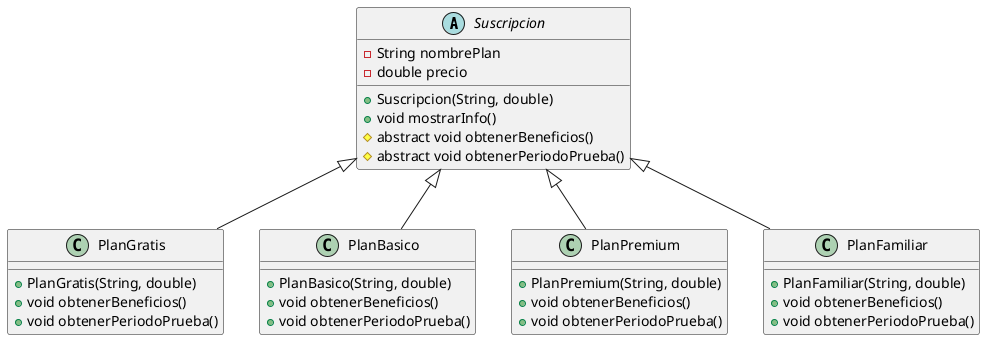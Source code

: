 @startuml

abstract class Suscripcion {
    - String nombrePlan
    - double precio
    + Suscripcion(String, double)
    + void mostrarInfo()
    # abstract void obtenerBeneficios()
    # abstract void obtenerPeriodoPrueba()
}

class PlanGratis {
    + PlanGratis(String, double)
    + void obtenerBeneficios()
    + void obtenerPeriodoPrueba()
}

class PlanBasico {
    + PlanBasico(String, double)
    + void obtenerBeneficios()
    + void obtenerPeriodoPrueba()
}

class PlanPremium {
    + PlanPremium(String, double)
    + void obtenerBeneficios()
    + void obtenerPeriodoPrueba()
}

class PlanFamiliar {
    + PlanFamiliar(String, double)
    + void obtenerBeneficios()
    + void obtenerPeriodoPrueba()
}

Suscripcion <|-- PlanGratis
Suscripcion <|-- PlanBasico
Suscripcion <|-- PlanPremium
Suscripcion <|-- PlanFamiliar

@enduml